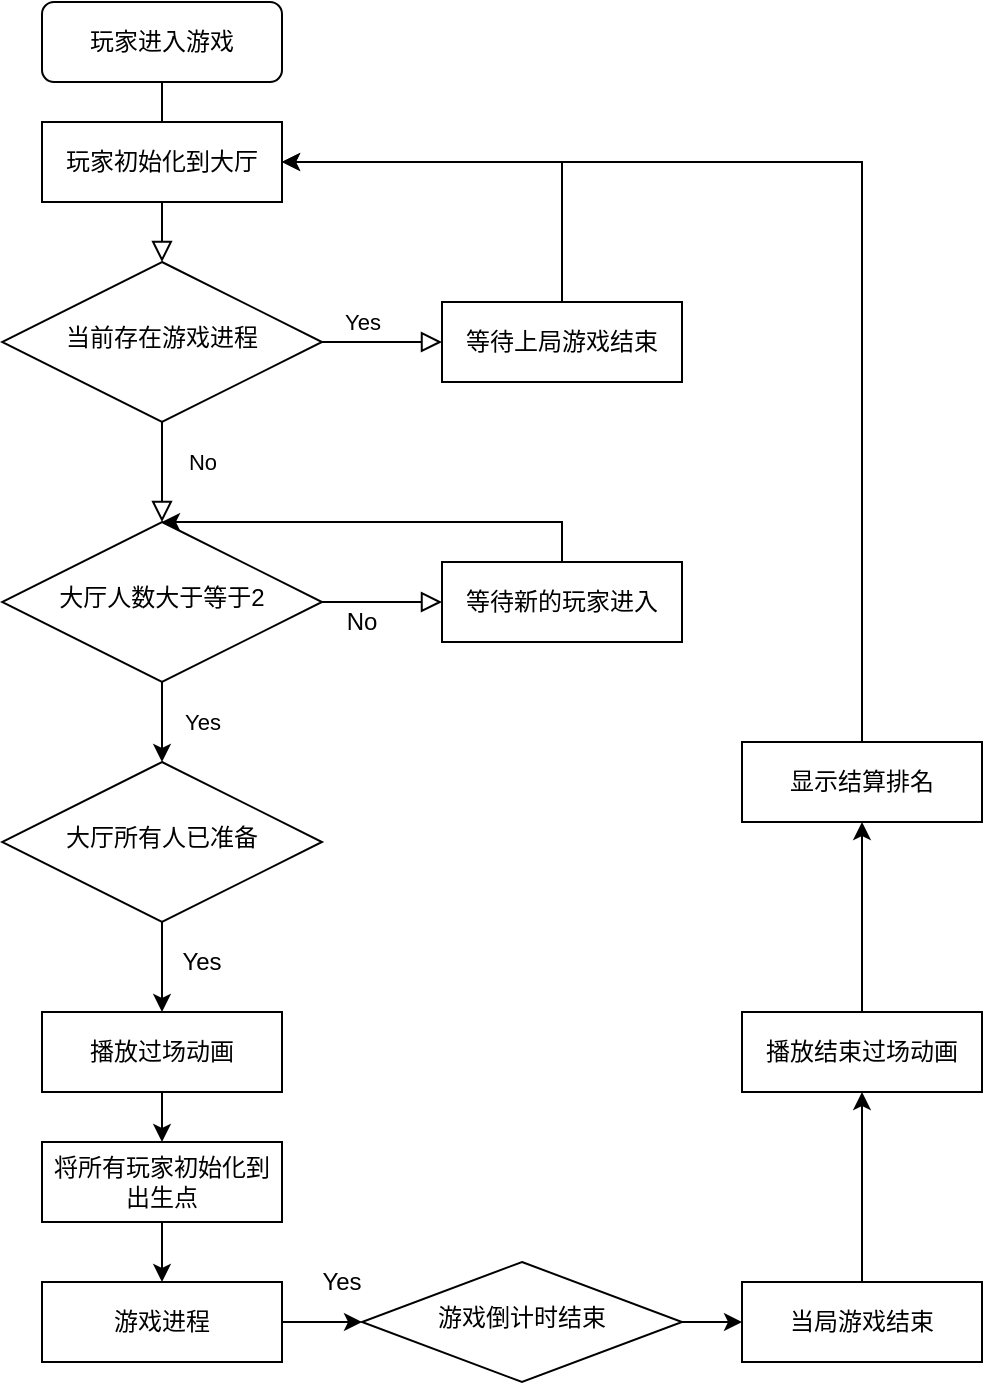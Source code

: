 <mxfile version="13.6.6" type="github">
  <diagram id="C5RBs43oDa-KdzZeNtuy" name="Page-1">
    <mxGraphModel dx="1032" dy="719" grid="1" gridSize="10" guides="1" tooltips="1" connect="1" arrows="1" fold="1" page="1" pageScale="1" pageWidth="827" pageHeight="1169" math="0" shadow="0">
      <root>
        <mxCell id="WIyWlLk6GJQsqaUBKTNV-0" />
        <mxCell id="WIyWlLk6GJQsqaUBKTNV-1" parent="WIyWlLk6GJQsqaUBKTNV-0" />
        <mxCell id="WIyWlLk6GJQsqaUBKTNV-2" value="" style="rounded=0;html=1;jettySize=auto;orthogonalLoop=1;fontSize=11;endArrow=block;endFill=0;endSize=8;strokeWidth=1;shadow=0;labelBackgroundColor=none;edgeStyle=orthogonalEdgeStyle;" parent="WIyWlLk6GJQsqaUBKTNV-1" source="WIyWlLk6GJQsqaUBKTNV-3" target="WIyWlLk6GJQsqaUBKTNV-6" edge="1">
          <mxGeometry relative="1" as="geometry" />
        </mxCell>
        <mxCell id="WIyWlLk6GJQsqaUBKTNV-3" value="玩家进入游戏" style="rounded=1;whiteSpace=wrap;html=1;fontSize=12;glass=0;strokeWidth=1;shadow=0;" parent="WIyWlLk6GJQsqaUBKTNV-1" vertex="1">
          <mxGeometry x="160" y="80" width="120" height="40" as="geometry" />
        </mxCell>
        <mxCell id="WIyWlLk6GJQsqaUBKTNV-4" value="Yes" style="rounded=0;html=1;jettySize=auto;orthogonalLoop=1;fontSize=11;endArrow=block;endFill=0;endSize=8;strokeWidth=1;shadow=0;labelBackgroundColor=none;edgeStyle=orthogonalEdgeStyle;" parent="WIyWlLk6GJQsqaUBKTNV-1" source="WIyWlLk6GJQsqaUBKTNV-6" target="WIyWlLk6GJQsqaUBKTNV-10" edge="1">
          <mxGeometry x="-1" y="112" relative="1" as="geometry">
            <mxPoint x="-12" y="-50" as="offset" />
          </mxGeometry>
        </mxCell>
        <mxCell id="WIyWlLk6GJQsqaUBKTNV-5" value="No" style="edgeStyle=orthogonalEdgeStyle;rounded=0;html=1;jettySize=auto;orthogonalLoop=1;fontSize=11;endArrow=block;endFill=0;endSize=8;strokeWidth=1;shadow=0;labelBackgroundColor=none;" parent="WIyWlLk6GJQsqaUBKTNV-1" source="WIyWlLk6GJQsqaUBKTNV-6" edge="1">
          <mxGeometry x="-1" y="-85" relative="1" as="geometry">
            <mxPoint x="-60" y="-25" as="offset" />
            <mxPoint x="360" y="250" as="targetPoint" />
          </mxGeometry>
        </mxCell>
        <mxCell id="WIyWlLk6GJQsqaUBKTNV-6" value="当前存在游戏进程" style="rhombus;whiteSpace=wrap;html=1;shadow=0;fontFamily=Helvetica;fontSize=12;align=center;strokeWidth=1;spacing=6;spacingTop=-4;" parent="WIyWlLk6GJQsqaUBKTNV-1" vertex="1">
          <mxGeometry x="140" y="210" width="160" height="80" as="geometry" />
        </mxCell>
        <mxCell id="WIyWlLk6GJQsqaUBKTNV-9" value="Yes" style="edgeStyle=orthogonalEdgeStyle;rounded=0;html=1;jettySize=auto;orthogonalLoop=1;fontSize=11;endArrow=block;endFill=0;endSize=8;strokeWidth=1;shadow=0;labelBackgroundColor=none;" parent="WIyWlLk6GJQsqaUBKTNV-1" source="WIyWlLk6GJQsqaUBKTNV-10" edge="1">
          <mxGeometry x="-1" y="-85" relative="1" as="geometry">
            <mxPoint x="-60" y="-25" as="offset" />
            <mxPoint x="360" y="380" as="targetPoint" />
          </mxGeometry>
        </mxCell>
        <mxCell id="bPhucrtx7Vu2h-oBVUhU-11" style="edgeStyle=orthogonalEdgeStyle;rounded=0;orthogonalLoop=1;jettySize=auto;html=1;exitX=0.5;exitY=1;exitDx=0;exitDy=0;entryX=0.5;entryY=0;entryDx=0;entryDy=0;" edge="1" parent="WIyWlLk6GJQsqaUBKTNV-1" source="WIyWlLk6GJQsqaUBKTNV-10" target="bPhucrtx7Vu2h-oBVUhU-3">
          <mxGeometry relative="1" as="geometry" />
        </mxCell>
        <mxCell id="WIyWlLk6GJQsqaUBKTNV-10" value="大厅人数大于等于2" style="rhombus;whiteSpace=wrap;html=1;shadow=0;fontFamily=Helvetica;fontSize=12;align=center;strokeWidth=1;spacing=6;spacingTop=-4;" parent="WIyWlLk6GJQsqaUBKTNV-1" vertex="1">
          <mxGeometry x="140" y="340" width="160" height="80" as="geometry" />
        </mxCell>
        <mxCell id="bPhucrtx7Vu2h-oBVUhU-0" value="玩家初始化到大厅" style="rounded=0;whiteSpace=wrap;html=1;" vertex="1" parent="WIyWlLk6GJQsqaUBKTNV-1">
          <mxGeometry x="160" y="140" width="120" height="40" as="geometry" />
        </mxCell>
        <mxCell id="bPhucrtx7Vu2h-oBVUhU-18" style="edgeStyle=orthogonalEdgeStyle;rounded=0;orthogonalLoop=1;jettySize=auto;html=1;exitX=0.5;exitY=0;exitDx=0;exitDy=0;entryX=1;entryY=0.5;entryDx=0;entryDy=0;" edge="1" parent="WIyWlLk6GJQsqaUBKTNV-1" source="bPhucrtx7Vu2h-oBVUhU-1" target="bPhucrtx7Vu2h-oBVUhU-0">
          <mxGeometry relative="1" as="geometry" />
        </mxCell>
        <mxCell id="bPhucrtx7Vu2h-oBVUhU-1" value="等待上局游戏结束" style="rounded=0;whiteSpace=wrap;html=1;" vertex="1" parent="WIyWlLk6GJQsqaUBKTNV-1">
          <mxGeometry x="360" y="230" width="120" height="40" as="geometry" />
        </mxCell>
        <mxCell id="bPhucrtx7Vu2h-oBVUhU-12" style="edgeStyle=orthogonalEdgeStyle;rounded=0;orthogonalLoop=1;jettySize=auto;html=1;exitX=0.5;exitY=1;exitDx=0;exitDy=0;entryX=0.5;entryY=0;entryDx=0;entryDy=0;" edge="1" parent="WIyWlLk6GJQsqaUBKTNV-1" source="bPhucrtx7Vu2h-oBVUhU-3" target="bPhucrtx7Vu2h-oBVUhU-8">
          <mxGeometry relative="1" as="geometry">
            <mxPoint x="220" y="580" as="targetPoint" />
          </mxGeometry>
        </mxCell>
        <mxCell id="bPhucrtx7Vu2h-oBVUhU-3" value="大厅所有人已准备" style="rhombus;whiteSpace=wrap;html=1;shadow=0;fontFamily=Helvetica;fontSize=12;align=center;strokeWidth=1;spacing=6;spacingTop=-4;" vertex="1" parent="WIyWlLk6GJQsqaUBKTNV-1">
          <mxGeometry x="140" y="460" width="160" height="80" as="geometry" />
        </mxCell>
        <mxCell id="bPhucrtx7Vu2h-oBVUhU-7" value="Yes" style="text;html=1;strokeColor=none;fillColor=none;align=center;verticalAlign=middle;whiteSpace=wrap;rounded=0;" vertex="1" parent="WIyWlLk6GJQsqaUBKTNV-1">
          <mxGeometry x="220" y="550" width="40" height="20" as="geometry" />
        </mxCell>
        <mxCell id="bPhucrtx7Vu2h-oBVUhU-20" style="edgeStyle=orthogonalEdgeStyle;rounded=0;orthogonalLoop=1;jettySize=auto;html=1;exitX=0.5;exitY=1;exitDx=0;exitDy=0;entryX=0.5;entryY=0;entryDx=0;entryDy=0;" edge="1" parent="WIyWlLk6GJQsqaUBKTNV-1" source="bPhucrtx7Vu2h-oBVUhU-8" target="bPhucrtx7Vu2h-oBVUhU-19">
          <mxGeometry relative="1" as="geometry" />
        </mxCell>
        <mxCell id="bPhucrtx7Vu2h-oBVUhU-8" value="播放过场动画" style="rounded=0;whiteSpace=wrap;html=1;" vertex="1" parent="WIyWlLk6GJQsqaUBKTNV-1">
          <mxGeometry x="160" y="585" width="120" height="40" as="geometry" />
        </mxCell>
        <mxCell id="bPhucrtx7Vu2h-oBVUhU-16" style="edgeStyle=orthogonalEdgeStyle;rounded=0;orthogonalLoop=1;jettySize=auto;html=1;exitX=0.5;exitY=0;exitDx=0;exitDy=0;entryX=0.5;entryY=0;entryDx=0;entryDy=0;" edge="1" parent="WIyWlLk6GJQsqaUBKTNV-1" source="bPhucrtx7Vu2h-oBVUhU-10" target="WIyWlLk6GJQsqaUBKTNV-10">
          <mxGeometry relative="1" as="geometry" />
        </mxCell>
        <mxCell id="bPhucrtx7Vu2h-oBVUhU-10" value="等待新的玩家进入" style="rounded=0;whiteSpace=wrap;html=1;" vertex="1" parent="WIyWlLk6GJQsqaUBKTNV-1">
          <mxGeometry x="360" y="360" width="120" height="40" as="geometry" />
        </mxCell>
        <mxCell id="bPhucrtx7Vu2h-oBVUhU-13" style="edgeStyle=orthogonalEdgeStyle;rounded=0;orthogonalLoop=1;jettySize=auto;html=1;exitX=0.5;exitY=1;exitDx=0;exitDy=0;" edge="1" parent="WIyWlLk6GJQsqaUBKTNV-1" source="bPhucrtx7Vu2h-oBVUhU-3" target="bPhucrtx7Vu2h-oBVUhU-3">
          <mxGeometry relative="1" as="geometry" />
        </mxCell>
        <mxCell id="bPhucrtx7Vu2h-oBVUhU-17" value="No" style="text;html=1;strokeColor=none;fillColor=none;align=center;verticalAlign=middle;whiteSpace=wrap;rounded=0;" vertex="1" parent="WIyWlLk6GJQsqaUBKTNV-1">
          <mxGeometry x="300" y="380" width="40" height="20" as="geometry" />
        </mxCell>
        <mxCell id="bPhucrtx7Vu2h-oBVUhU-22" style="edgeStyle=orthogonalEdgeStyle;rounded=0;orthogonalLoop=1;jettySize=auto;html=1;exitX=0.5;exitY=1;exitDx=0;exitDy=0;entryX=0.5;entryY=0;entryDx=0;entryDy=0;" edge="1" parent="WIyWlLk6GJQsqaUBKTNV-1" source="bPhucrtx7Vu2h-oBVUhU-19" target="bPhucrtx7Vu2h-oBVUhU-21">
          <mxGeometry relative="1" as="geometry" />
        </mxCell>
        <mxCell id="bPhucrtx7Vu2h-oBVUhU-19" value="将所有玩家初始化到出生点" style="rounded=0;whiteSpace=wrap;html=1;" vertex="1" parent="WIyWlLk6GJQsqaUBKTNV-1">
          <mxGeometry x="160" y="650" width="120" height="40" as="geometry" />
        </mxCell>
        <mxCell id="bPhucrtx7Vu2h-oBVUhU-24" style="edgeStyle=orthogonalEdgeStyle;rounded=0;orthogonalLoop=1;jettySize=auto;html=1;exitX=1;exitY=0.5;exitDx=0;exitDy=0;entryX=0;entryY=0.5;entryDx=0;entryDy=0;" edge="1" parent="WIyWlLk6GJQsqaUBKTNV-1" source="bPhucrtx7Vu2h-oBVUhU-21" target="bPhucrtx7Vu2h-oBVUhU-23">
          <mxGeometry relative="1" as="geometry" />
        </mxCell>
        <mxCell id="bPhucrtx7Vu2h-oBVUhU-21" value="游戏进程" style="rounded=0;whiteSpace=wrap;html=1;" vertex="1" parent="WIyWlLk6GJQsqaUBKTNV-1">
          <mxGeometry x="160" y="720" width="120" height="40" as="geometry" />
        </mxCell>
        <mxCell id="bPhucrtx7Vu2h-oBVUhU-27" style="edgeStyle=orthogonalEdgeStyle;rounded=0;orthogonalLoop=1;jettySize=auto;html=1;exitX=1;exitY=0.5;exitDx=0;exitDy=0;" edge="1" parent="WIyWlLk6GJQsqaUBKTNV-1" source="bPhucrtx7Vu2h-oBVUhU-23" target="bPhucrtx7Vu2h-oBVUhU-26">
          <mxGeometry relative="1" as="geometry" />
        </mxCell>
        <mxCell id="bPhucrtx7Vu2h-oBVUhU-23" value="游戏倒计时结束" style="rhombus;whiteSpace=wrap;html=1;shadow=0;fontFamily=Helvetica;fontSize=12;align=center;strokeWidth=1;spacing=6;spacingTop=-4;" vertex="1" parent="WIyWlLk6GJQsqaUBKTNV-1">
          <mxGeometry x="320" y="710" width="160" height="60" as="geometry" />
        </mxCell>
        <mxCell id="bPhucrtx7Vu2h-oBVUhU-25" value="Yes" style="text;html=1;strokeColor=none;fillColor=none;align=center;verticalAlign=middle;whiteSpace=wrap;rounded=0;" vertex="1" parent="WIyWlLk6GJQsqaUBKTNV-1">
          <mxGeometry x="290" y="710" width="40" height="20" as="geometry" />
        </mxCell>
        <mxCell id="bPhucrtx7Vu2h-oBVUhU-29" style="edgeStyle=orthogonalEdgeStyle;rounded=0;orthogonalLoop=1;jettySize=auto;html=1;exitX=0.5;exitY=0;exitDx=0;exitDy=0;entryX=0.5;entryY=1;entryDx=0;entryDy=0;" edge="1" parent="WIyWlLk6GJQsqaUBKTNV-1" source="bPhucrtx7Vu2h-oBVUhU-26" target="bPhucrtx7Vu2h-oBVUhU-28">
          <mxGeometry relative="1" as="geometry" />
        </mxCell>
        <mxCell id="bPhucrtx7Vu2h-oBVUhU-26" value="当局游戏结束" style="rounded=0;whiteSpace=wrap;html=1;" vertex="1" parent="WIyWlLk6GJQsqaUBKTNV-1">
          <mxGeometry x="510" y="720" width="120" height="40" as="geometry" />
        </mxCell>
        <mxCell id="bPhucrtx7Vu2h-oBVUhU-31" style="edgeStyle=orthogonalEdgeStyle;rounded=0;orthogonalLoop=1;jettySize=auto;html=1;exitX=0.5;exitY=0;exitDx=0;exitDy=0;entryX=0.5;entryY=1;entryDx=0;entryDy=0;" edge="1" parent="WIyWlLk6GJQsqaUBKTNV-1" source="bPhucrtx7Vu2h-oBVUhU-28" target="bPhucrtx7Vu2h-oBVUhU-30">
          <mxGeometry relative="1" as="geometry" />
        </mxCell>
        <mxCell id="bPhucrtx7Vu2h-oBVUhU-28" value="播放结束过场动画" style="rounded=0;whiteSpace=wrap;html=1;" vertex="1" parent="WIyWlLk6GJQsqaUBKTNV-1">
          <mxGeometry x="510" y="585" width="120" height="40" as="geometry" />
        </mxCell>
        <mxCell id="bPhucrtx7Vu2h-oBVUhU-32" style="edgeStyle=orthogonalEdgeStyle;rounded=0;orthogonalLoop=1;jettySize=auto;html=1;exitX=0.5;exitY=0;exitDx=0;exitDy=0;entryX=1;entryY=0.5;entryDx=0;entryDy=0;" edge="1" parent="WIyWlLk6GJQsqaUBKTNV-1" source="bPhucrtx7Vu2h-oBVUhU-30" target="bPhucrtx7Vu2h-oBVUhU-0">
          <mxGeometry relative="1" as="geometry" />
        </mxCell>
        <mxCell id="bPhucrtx7Vu2h-oBVUhU-30" value="显示结算排名" style="rounded=0;whiteSpace=wrap;html=1;" vertex="1" parent="WIyWlLk6GJQsqaUBKTNV-1">
          <mxGeometry x="510" y="450" width="120" height="40" as="geometry" />
        </mxCell>
      </root>
    </mxGraphModel>
  </diagram>
</mxfile>
